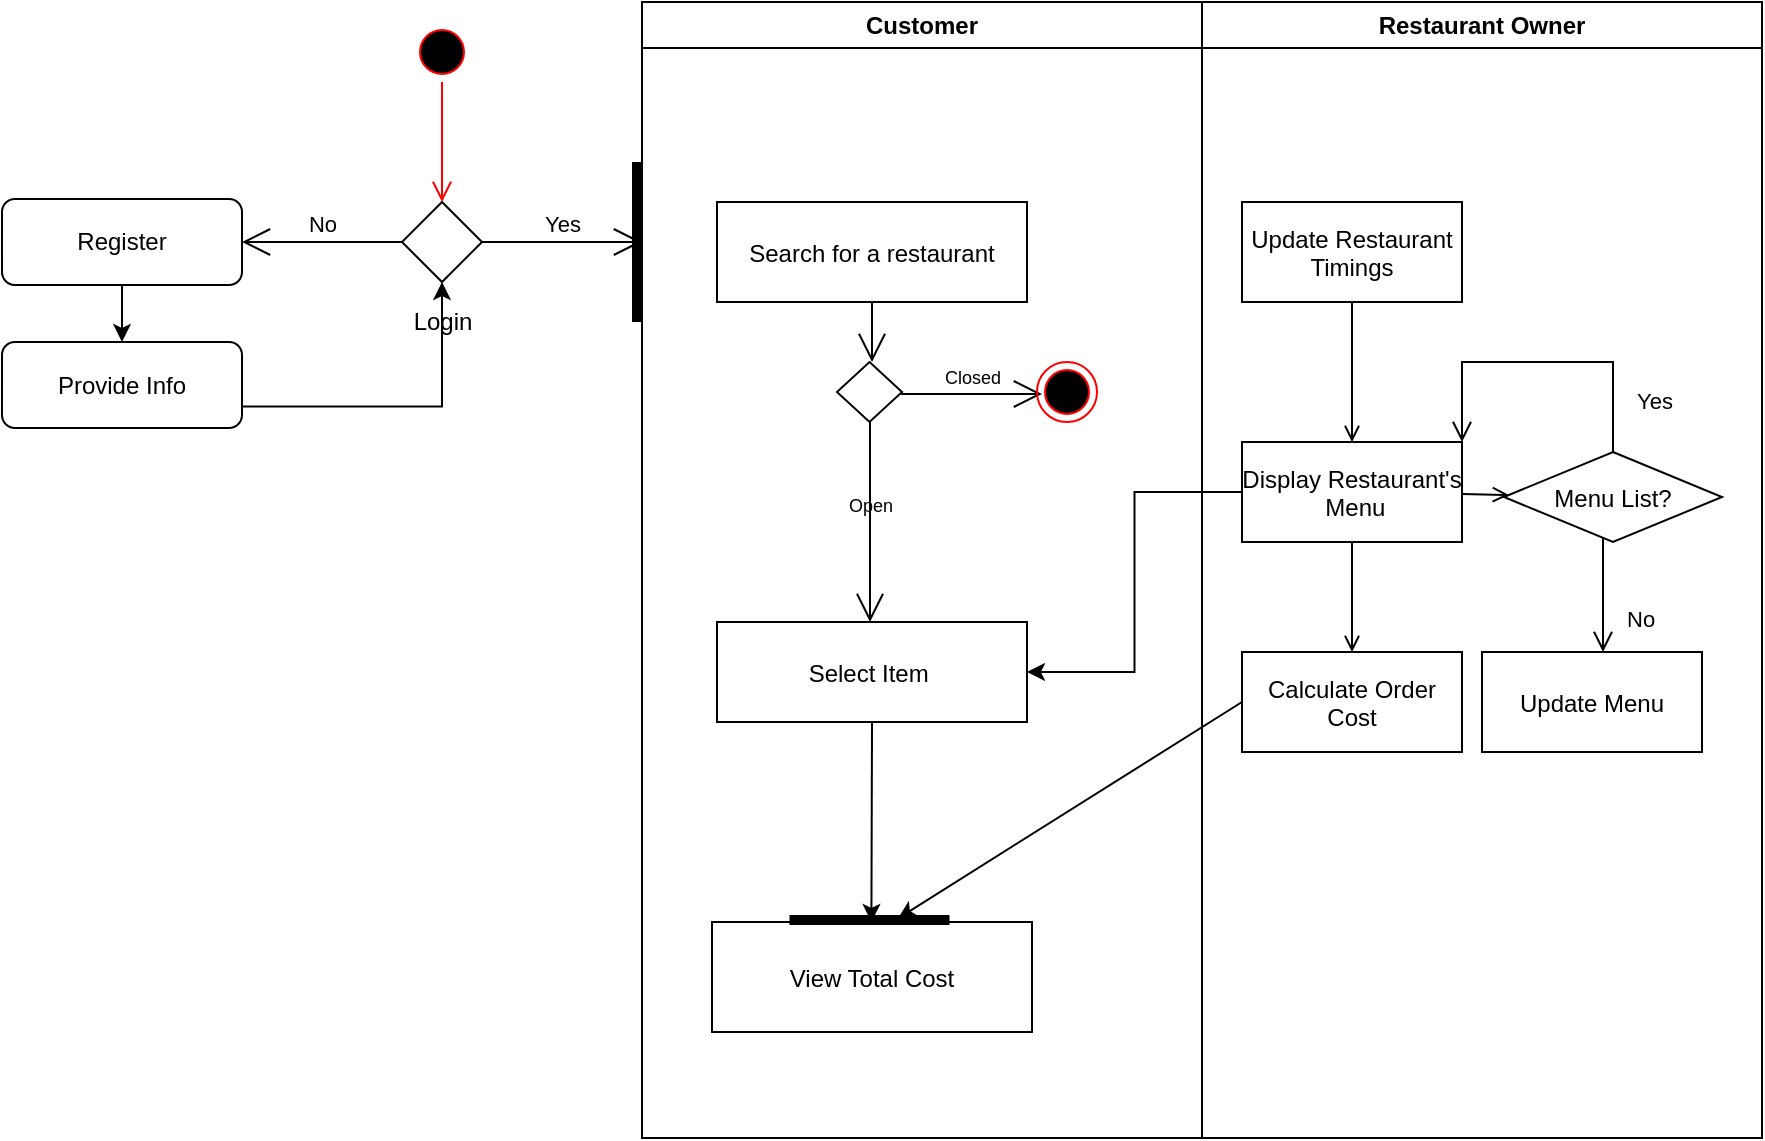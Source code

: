 <mxfile version="14.5.6" type="github">
  <diagram name="Page-1" id="e7e014a7-5840-1c2e-5031-d8a46d1fe8dd">
    <mxGraphModel dx="920" dy="514" grid="1" gridSize="10" guides="1" tooltips="1" connect="1" arrows="1" fold="1" page="1" pageScale="1" pageWidth="1169" pageHeight="826" background="#ffffff" math="0" shadow="0">
      <root>
        <mxCell id="0" />
        <mxCell id="1" parent="0" />
        <mxCell id="2" value="Customer" style="swimlane;whiteSpace=wrap" parent="1" vertex="1">
          <mxGeometry x="410" y="120" width="280" height="568" as="geometry" />
        </mxCell>
        <mxCell id="7" value="Search for a restaurant" style="" parent="2" vertex="1">
          <mxGeometry x="37.5" y="100" width="155" height="50" as="geometry" />
        </mxCell>
        <mxCell id="8" value="Select Item " style="" parent="2" vertex="1">
          <mxGeometry x="37.5" y="310" width="155" height="50" as="geometry" />
        </mxCell>
        <mxCell id="10" value="View Total Cost" style="" parent="2" vertex="1">
          <mxGeometry x="35" y="460" width="160" height="55" as="geometry" />
        </mxCell>
        <mxCell id="IYL_6dEC4UDWxEco9Q9W-75" value="" style="shape=rhombus;html=1;verticalLabelPosition=bottom;verticalAlignment=top;fontSize=9;" vertex="1" parent="2">
          <mxGeometry x="97.5" y="180" width="32.5" height="30" as="geometry" />
        </mxCell>
        <mxCell id="IYL_6dEC4UDWxEco9Q9W-76" value="" style="edgeStyle=elbowEdgeStyle;html=1;elbow=horizontal;align=right;verticalAlign=bottom;endArrow=none;rounded=0;labelBackgroundColor=none;startArrow=open;startSize=12;fontSize=9;" edge="1" source="IYL_6dEC4UDWxEco9Q9W-75" parent="2">
          <mxGeometry relative="1" as="geometry">
            <mxPoint x="115" y="150" as="targetPoint" />
          </mxGeometry>
        </mxCell>
        <mxCell id="IYL_6dEC4UDWxEco9Q9W-77" value="Open" style="edgeStyle=elbowEdgeStyle;html=1;elbow=vertical;verticalAlign=bottom;endArrow=open;rounded=0;labelBackgroundColor=none;endSize=12;fontSize=9;entryX=0.5;entryY=0;entryDx=0;entryDy=0;" edge="1" parent="2">
          <mxGeometry relative="1" as="geometry">
            <mxPoint x="114" y="310" as="targetPoint" />
            <mxPoint x="114" y="210" as="sourcePoint" />
            <Array as="points" />
          </mxGeometry>
        </mxCell>
        <mxCell id="IYL_6dEC4UDWxEco9Q9W-78" value="Closed" style="html=1;elbow=vertical;verticalAlign=bottom;endArrow=open;labelBackgroundColor=none;endSize=12;fontSize=9;rounded=0;edgeStyle=elbowEdgeStyle;exitX=1;exitY=0.5;exitDx=0;exitDy=0;" edge="1" source="IYL_6dEC4UDWxEco9Q9W-75" parent="2">
          <mxGeometry relative="1" as="geometry">
            <mxPoint x="200" y="196" as="targetPoint" />
            <mxPoint x="138" y="191" as="sourcePoint" />
            <Array as="points">
              <mxPoint x="218" y="196" />
              <mxPoint x="46" y="186" />
            </Array>
          </mxGeometry>
        </mxCell>
        <mxCell id="IYL_6dEC4UDWxEco9Q9W-79" style="edgeStyle=none;rounded=0;orthogonalLoop=1;jettySize=auto;html=1;exitX=0.5;exitY=1;exitDx=0;exitDy=0;fontSize=9;" edge="1" parent="2" source="IYL_6dEC4UDWxEco9Q9W-75" target="IYL_6dEC4UDWxEco9Q9W-75">
          <mxGeometry relative="1" as="geometry" />
        </mxCell>
        <mxCell id="IYL_6dEC4UDWxEco9Q9W-80" style="edgeStyle=none;rounded=0;orthogonalLoop=1;jettySize=auto;html=1;exitX=0.5;exitY=0;exitDx=0;exitDy=0;fontSize=9;" edge="1" parent="2" source="8" target="8">
          <mxGeometry relative="1" as="geometry" />
        </mxCell>
        <mxCell id="IYL_6dEC4UDWxEco9Q9W-85" value="" style="ellipse;html=1;shape=endState;fillColor=#000000;strokeColor=#ff0000;fontSize=9;" vertex="1" parent="2">
          <mxGeometry x="197.5" y="180" width="30" height="30" as="geometry" />
        </mxCell>
        <mxCell id="IYL_6dEC4UDWxEco9Q9W-117" value="" style="html=1;points=[];perimeter=orthogonalPerimeter;fillColor=#000000;strokeColor=none;fontSize=9;" vertex="1" parent="2">
          <mxGeometry x="-5" y="80" width="5" height="80" as="geometry" />
        </mxCell>
        <mxCell id="IYL_6dEC4UDWxEco9Q9W-119" value="" style="html=1;points=[];perimeter=orthogonalPerimeter;fillColor=#000000;strokeColor=none;fontSize=9;direction=south;" vertex="1" parent="2">
          <mxGeometry x="73.75" y="456.5" width="80" height="5" as="geometry" />
        </mxCell>
        <mxCell id="3" value="Restaurant Owner" style="swimlane;whiteSpace=wrap;startSize=23;" parent="1" vertex="1">
          <mxGeometry x="690" y="120" width="280" height="568" as="geometry" />
        </mxCell>
        <mxCell id="15" value="Update Restaurant &#xa;Timings" style="" parent="3" vertex="1">
          <mxGeometry x="20" y="100" width="110" height="50" as="geometry" />
        </mxCell>
        <mxCell id="16" value="Display Restaurant&#39;s&#xa; Menu" style="" parent="3" vertex="1">
          <mxGeometry x="20" y="220" width="110" height="50" as="geometry" />
        </mxCell>
        <mxCell id="17" value="" style="endArrow=open;endFill=1;rounded=0" parent="3" source="15" target="16" edge="1">
          <mxGeometry relative="1" as="geometry" />
        </mxCell>
        <mxCell id="18" value="Calculate Order &#xa;Cost" style="" parent="3" vertex="1">
          <mxGeometry x="20" y="325" width="110" height="50" as="geometry" />
        </mxCell>
        <mxCell id="19" value="" style="endArrow=open;endFill=1;rounded=0" parent="3" source="16" target="18" edge="1">
          <mxGeometry relative="1" as="geometry" />
        </mxCell>
        <mxCell id="21" value="Menu List?" style="rhombus;" parent="3" vertex="1">
          <mxGeometry x="151" y="225" width="109" height="45" as="geometry" />
        </mxCell>
        <mxCell id="22" value="Yes" style="edgeStyle=elbowEdgeStyle;elbow=horizontal;align=left;verticalAlign=bottom;endArrow=open;endSize=8;exitX=0.5;exitY=0;endFill=1;rounded=0;entryX=1;entryY=0;entryDx=0;entryDy=0;" parent="3" source="21" target="16" edge="1">
          <mxGeometry x="-0.793" y="-10" relative="1" as="geometry">
            <mxPoint x="155" y="147.5" as="targetPoint" />
            <Array as="points">
              <mxPoint x="190" y="180" />
            </Array>
            <mxPoint as="offset" />
          </mxGeometry>
        </mxCell>
        <mxCell id="23" value="No" style="edgeStyle=elbowEdgeStyle;elbow=horizontal;align=left;verticalAlign=top;endArrow=open;endSize=8;endFill=1;rounded=0" parent="3" source="21" target="30" edge="1">
          <mxGeometry y="10" relative="1" as="geometry">
            <mxPoint x="190" y="305" as="targetPoint" />
            <mxPoint y="-1" as="offset" />
          </mxGeometry>
        </mxCell>
        <mxCell id="24" value="" style="endArrow=open;endFill=1;rounded=0" parent="3" source="16" target="21" edge="1">
          <mxGeometry relative="1" as="geometry" />
        </mxCell>
        <mxCell id="30" value="Update Menu" style="" parent="3" vertex="1">
          <mxGeometry x="140" y="325" width="110" height="50" as="geometry" />
        </mxCell>
        <mxCell id="IYL_6dEC4UDWxEco9Q9W-57" value="Login" style="shape=rhombus;html=1;verticalLabelPosition=bottom;verticalAlignment=top;" vertex="1" parent="1">
          <mxGeometry x="290" y="220" width="40" height="40" as="geometry" />
        </mxCell>
        <mxCell id="IYL_6dEC4UDWxEco9Q9W-59" value="Yes" style="edgeStyle=elbowEdgeStyle;html=1;elbow=vertical;verticalAlign=bottom;endArrow=open;rounded=0;labelBackgroundColor=none;endSize=12;" edge="1" source="IYL_6dEC4UDWxEco9Q9W-57" parent="1">
          <mxGeometry relative="1" as="geometry">
            <mxPoint x="410" y="240" as="targetPoint" />
          </mxGeometry>
        </mxCell>
        <mxCell id="IYL_6dEC4UDWxEco9Q9W-60" value="No" style="edgeStyle=elbowEdgeStyle;html=1;elbow=vertical;verticalAlign=bottom;endArrow=open;rounded=0;labelBackgroundColor=none;endSize=12;" edge="1" source="IYL_6dEC4UDWxEco9Q9W-57" parent="1">
          <mxGeometry relative="1" as="geometry">
            <mxPoint x="210" y="240" as="targetPoint" />
          </mxGeometry>
        </mxCell>
        <mxCell id="IYL_6dEC4UDWxEco9Q9W-62" value="" style="ellipse;html=1;shape=startState;fillColor=#000000;strokeColor=#ff0000;" vertex="1" parent="1">
          <mxGeometry x="295" y="130" width="30" height="30" as="geometry" />
        </mxCell>
        <mxCell id="IYL_6dEC4UDWxEco9Q9W-63" value="" style="edgeStyle=orthogonalEdgeStyle;html=1;verticalAlign=bottom;endArrow=open;endSize=8;strokeColor=#ff0000;" edge="1" source="IYL_6dEC4UDWxEco9Q9W-62" parent="1">
          <mxGeometry relative="1" as="geometry">
            <mxPoint x="310" y="220" as="targetPoint" />
          </mxGeometry>
        </mxCell>
        <mxCell id="IYL_6dEC4UDWxEco9Q9W-66" style="edgeStyle=orthogonalEdgeStyle;rounded=0;orthogonalLoop=1;jettySize=auto;html=1;exitX=0.5;exitY=1;exitDx=0;exitDy=0;entryX=0.5;entryY=0;entryDx=0;entryDy=0;" edge="1" parent="1" source="IYL_6dEC4UDWxEco9Q9W-64" target="IYL_6dEC4UDWxEco9Q9W-65">
          <mxGeometry relative="1" as="geometry" />
        </mxCell>
        <mxCell id="IYL_6dEC4UDWxEco9Q9W-64" value="Register" style="shape=rect;html=1;rounded=1;whiteSpace=wrap;align=center;" vertex="1" parent="1">
          <mxGeometry x="90" y="218.5" width="120" height="43" as="geometry" />
        </mxCell>
        <mxCell id="IYL_6dEC4UDWxEco9Q9W-67" style="edgeStyle=orthogonalEdgeStyle;rounded=0;orthogonalLoop=1;jettySize=auto;html=1;exitX=1;exitY=0.75;exitDx=0;exitDy=0;" edge="1" parent="1" source="IYL_6dEC4UDWxEco9Q9W-65" target="IYL_6dEC4UDWxEco9Q9W-57">
          <mxGeometry relative="1" as="geometry" />
        </mxCell>
        <mxCell id="IYL_6dEC4UDWxEco9Q9W-65" value="Provide Info" style="shape=rect;html=1;rounded=1;whiteSpace=wrap;align=center;" vertex="1" parent="1">
          <mxGeometry x="90" y="290" width="120" height="43" as="geometry" />
        </mxCell>
        <mxCell id="IYL_6dEC4UDWxEco9Q9W-71" style="edgeStyle=orthogonalEdgeStyle;rounded=0;orthogonalLoop=1;jettySize=auto;html=1;exitX=0;exitY=0.5;exitDx=0;exitDy=0;fontSize=9;entryX=1;entryY=0.5;entryDx=0;entryDy=0;" edge="1" parent="1" source="16" target="8">
          <mxGeometry relative="1" as="geometry" />
        </mxCell>
        <mxCell id="IYL_6dEC4UDWxEco9Q9W-121" style="edgeStyle=none;rounded=0;orthogonalLoop=1;jettySize=auto;html=1;exitX=0.5;exitY=1;exitDx=0;exitDy=0;fontSize=9;" edge="1" parent="1" source="8">
          <mxGeometry relative="1" as="geometry">
            <mxPoint x="524.706" y="580" as="targetPoint" />
          </mxGeometry>
        </mxCell>
        <mxCell id="IYL_6dEC4UDWxEco9Q9W-122" style="edgeStyle=none;rounded=0;orthogonalLoop=1;jettySize=auto;html=1;exitX=0;exitY=0.5;exitDx=0;exitDy=0;entryX=0.331;entryY=0.321;entryDx=0;entryDy=0;entryPerimeter=0;fontSize=9;" edge="1" parent="1" source="18" target="IYL_6dEC4UDWxEco9Q9W-119">
          <mxGeometry relative="1" as="geometry" />
        </mxCell>
      </root>
    </mxGraphModel>
  </diagram>
</mxfile>
